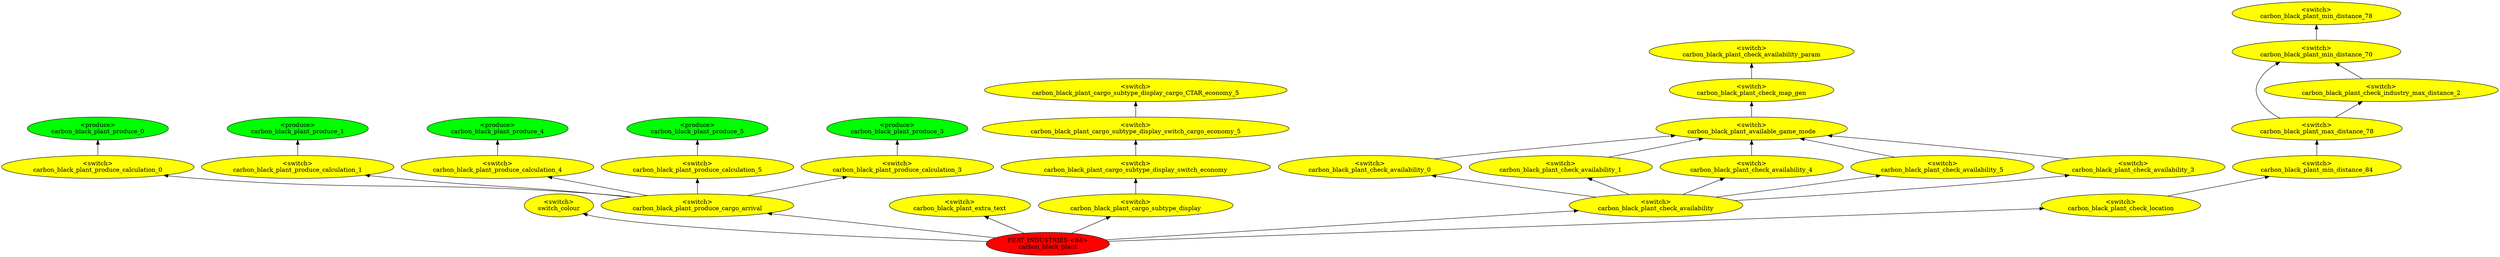 digraph {
rankdir="BT"
switch_colour [fillcolor=yellow style="filled" label="<switch>\nswitch_colour"]
carbon_black_plant_produce_0 [fillcolor=green style="filled" label="<produce>\ncarbon_black_plant_produce_0"]
carbon_black_plant_produce_calculation_0 [fillcolor=yellow style="filled" label="<switch>\ncarbon_black_plant_produce_calculation_0"]
carbon_black_plant_produce_1 [fillcolor=green style="filled" label="<produce>\ncarbon_black_plant_produce_1"]
carbon_black_plant_produce_calculation_1 [fillcolor=yellow style="filled" label="<switch>\ncarbon_black_plant_produce_calculation_1"]
carbon_black_plant_produce_4 [fillcolor=green style="filled" label="<produce>\ncarbon_black_plant_produce_4"]
carbon_black_plant_produce_calculation_4 [fillcolor=yellow style="filled" label="<switch>\ncarbon_black_plant_produce_calculation_4"]
carbon_black_plant_produce_5 [fillcolor=green style="filled" label="<produce>\ncarbon_black_plant_produce_5"]
carbon_black_plant_produce_calculation_5 [fillcolor=yellow style="filled" label="<switch>\ncarbon_black_plant_produce_calculation_5"]
carbon_black_plant_produce_3 [fillcolor=green style="filled" label="<produce>\ncarbon_black_plant_produce_3"]
carbon_black_plant_produce_calculation_3 [fillcolor=yellow style="filled" label="<switch>\ncarbon_black_plant_produce_calculation_3"]
carbon_black_plant_produce_cargo_arrival [fillcolor=yellow style="filled" label="<switch>\ncarbon_black_plant_produce_cargo_arrival"]
carbon_black_plant_extra_text [fillcolor=yellow style="filled" label="<switch>\ncarbon_black_plant_extra_text"]
carbon_black_plant_cargo_subtype_display_cargo_CTAR_economy_5 [fillcolor=yellow style="filled" label="<switch>\ncarbon_black_plant_cargo_subtype_display_cargo_CTAR_economy_5"]
carbon_black_plant_cargo_subtype_display_switch_cargo_economy_5 [fillcolor=yellow style="filled" label="<switch>\ncarbon_black_plant_cargo_subtype_display_switch_cargo_economy_5"]
carbon_black_plant_cargo_subtype_display_switch_economy [fillcolor=yellow style="filled" label="<switch>\ncarbon_black_plant_cargo_subtype_display_switch_economy"]
carbon_black_plant_cargo_subtype_display [fillcolor=yellow style="filled" label="<switch>\ncarbon_black_plant_cargo_subtype_display"]
carbon_black_plant_check_availability_param [fillcolor=yellow style="filled" label="<switch>\ncarbon_black_plant_check_availability_param"]
carbon_black_plant_check_map_gen [fillcolor=yellow style="filled" label="<switch>\ncarbon_black_plant_check_map_gen"]
carbon_black_plant_available_game_mode [fillcolor=yellow style="filled" label="<switch>\ncarbon_black_plant_available_game_mode"]
carbon_black_plant_check_availability_0 [fillcolor=yellow style="filled" label="<switch>\ncarbon_black_plant_check_availability_0"]
carbon_black_plant_check_availability_1 [fillcolor=yellow style="filled" label="<switch>\ncarbon_black_plant_check_availability_1"]
carbon_black_plant_check_availability_4 [fillcolor=yellow style="filled" label="<switch>\ncarbon_black_plant_check_availability_4"]
carbon_black_plant_check_availability_5 [fillcolor=yellow style="filled" label="<switch>\ncarbon_black_plant_check_availability_5"]
carbon_black_plant_check_availability_3 [fillcolor=yellow style="filled" label="<switch>\ncarbon_black_plant_check_availability_3"]
carbon_black_plant_check_availability [fillcolor=yellow style="filled" label="<switch>\ncarbon_black_plant_check_availability"]
carbon_black_plant_min_distance_78 [fillcolor=yellow style="filled" label="<switch>\ncarbon_black_plant_min_distance_78"]
carbon_black_plant_min_distance_70 [fillcolor=yellow style="filled" label="<switch>\ncarbon_black_plant_min_distance_70"]
carbon_black_plant_check_industry_max_distance_2 [fillcolor=yellow style="filled" label="<switch>\ncarbon_black_plant_check_industry_max_distance_2"]
carbon_black_plant_max_distance_78 [fillcolor=yellow style="filled" label="<switch>\ncarbon_black_plant_max_distance_78"]
carbon_black_plant_min_distance_84 [fillcolor=yellow style="filled" label="<switch>\ncarbon_black_plant_min_distance_84"]
carbon_black_plant_check_location [fillcolor=yellow style="filled" label="<switch>\ncarbon_black_plant_check_location"]
carbon_black_plant [fillcolor=red style="filled" label="FEAT_INDUSTRIES <84>\ncarbon_black_plant"]
carbon_black_plant_check_availability_4->carbon_black_plant_available_game_mode
carbon_black_plant_check_availability->carbon_black_plant_check_availability_5
carbon_black_plant_check_availability_5->carbon_black_plant_available_game_mode
carbon_black_plant_check_map_gen->carbon_black_plant_check_availability_param
carbon_black_plant->carbon_black_plant_produce_cargo_arrival
carbon_black_plant_produce_cargo_arrival->carbon_black_plant_produce_calculation_5
carbon_black_plant_check_availability_0->carbon_black_plant_available_game_mode
carbon_black_plant_check_location->carbon_black_plant_min_distance_84
carbon_black_plant_check_availability->carbon_black_plant_check_availability_1
carbon_black_plant_cargo_subtype_display_switch_economy->carbon_black_plant_cargo_subtype_display_switch_cargo_economy_5
carbon_black_plant_available_game_mode->carbon_black_plant_check_map_gen
carbon_black_plant_produce_cargo_arrival->carbon_black_plant_produce_calculation_0
carbon_black_plant_check_availability->carbon_black_plant_check_availability_4
carbon_black_plant_produce_cargo_arrival->carbon_black_plant_produce_calculation_1
carbon_black_plant_min_distance_84->carbon_black_plant_max_distance_78
carbon_black_plant_check_availability_3->carbon_black_plant_available_game_mode
carbon_black_plant->carbon_black_plant_check_location
carbon_black_plant_check_industry_max_distance_2->carbon_black_plant_min_distance_70
carbon_black_plant_check_availability_1->carbon_black_plant_available_game_mode
carbon_black_plant_produce_calculation_4->carbon_black_plant_produce_4
carbon_black_plant_produce_cargo_arrival->carbon_black_plant_produce_calculation_4
carbon_black_plant_produce_calculation_5->carbon_black_plant_produce_5
carbon_black_plant_produce_calculation_1->carbon_black_plant_produce_1
carbon_black_plant_cargo_subtype_display_switch_cargo_economy_5->carbon_black_plant_cargo_subtype_display_cargo_CTAR_economy_5
carbon_black_plant_max_distance_78->carbon_black_plant_min_distance_70
carbon_black_plant->carbon_black_plant_check_availability
carbon_black_plant->carbon_black_plant_extra_text
carbon_black_plant_min_distance_70->carbon_black_plant_min_distance_78
carbon_black_plant->carbon_black_plant_cargo_subtype_display
carbon_black_plant_produce_calculation_0->carbon_black_plant_produce_0
carbon_black_plant_cargo_subtype_display->carbon_black_plant_cargo_subtype_display_switch_economy
carbon_black_plant_check_availability->carbon_black_plant_check_availability_3
carbon_black_plant_produce_calculation_3->carbon_black_plant_produce_3
carbon_black_plant_check_availability->carbon_black_plant_check_availability_0
carbon_black_plant->switch_colour
carbon_black_plant_max_distance_78->carbon_black_plant_check_industry_max_distance_2
carbon_black_plant_produce_cargo_arrival->carbon_black_plant_produce_calculation_3
}
